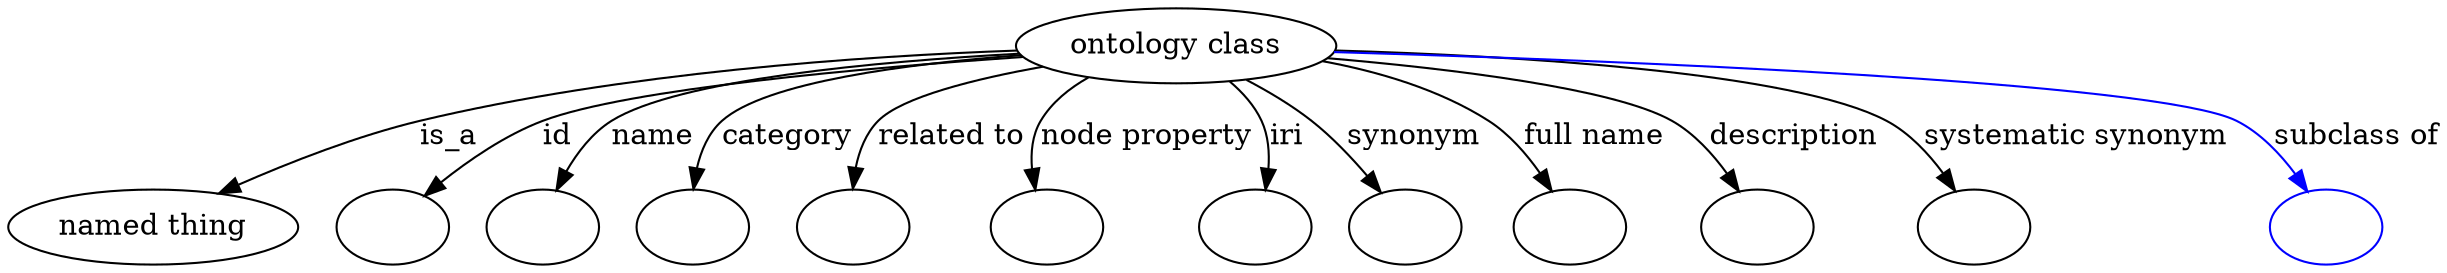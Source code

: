 digraph {
	graph [bb="0,0,983.89,122"];
	node [label="\N"];
	"ontology class"	 [height=0.5,
		label="ontology class",
		pos="493.07,104",
		width=1.6931];
	"named thing"	 [height=0.5,
		pos="54.069,18",
		width=1.5019];
	"ontology class" -> "named thing"	 [label=is_a,
		lp="197.35,61",
		pos="e,85.774,32.602 432.76,101.34 370.18,97.564 269.85,88.638 185.52,68 154.39,60.383 120.64,47.436 95.125,36.625"];
	id	 [color=black,
		height=0.5,
		label="",
		pos="153.07,18",
		width=0.75];
	"ontology class" -> id	 [color=black,
		label=id,
		lp="248.51,61",
		pos="e,171.91,31.309 435.24,98.19 372.57,91.454 276.87,79.764 242.18,68 220.35,60.598 197.72,47.829 180.73,37.048",
		style=solid];
	name	 [color=black,
		height=0.5,
		label="",
		pos="225.07,18",
		width=0.75];
	"ontology class" -> name	 [color=black,
		label=name,
		lp="291.23,61",
		pos="e,236.97,34.173 435.04,98.386 380.35,92.383 302.88,81.829 275.75,68 263.54,61.773 252.39,51.553 243.68,41.971",
		style=solid];
	category	 [color=black,
		height=0.5,
		label="",
		pos="297.07,18",
		width=0.75];
	"ontology class" -> category	 [color=black,
		label=category,
		lp="345.17,61",
		pos="e,301.24,35.818 436.04,97.583 393.05,91.751 338.58,81.921 320.88,68 313.6,62.277 308.42,53.783 304.81,45.413",
		style=solid];
	"related to"	 [color=black,
		height=0.5,
		label="",
		pos="369.07,18",
		width=0.75];
	"ontology class" -> "related to"	 [color=black,
		label="related to",
		lp="406.31,61",
		pos="e,368.59,36.2 443.3,93.432 417.06,86.878 388.51,77.846 379.6,68 374.22,62.055 371.32,54.074 369.83,46.237",
		style=solid];
	"node property"	 [color=black,
		height=0.5,
		label="",
		pos="441.07,18",
		width=0.75];
	"ontology class" -> "node property"	 [color=black,
		label="node property",
		lp="479.14,61",
		pos="e,436.52,36.109 460.11,88.845 452.06,83.466 444.47,76.565 439.93,68 436.44,61.431 435.42,53.661 435.6,46.23",
		style=solid];
	iri	 [color=black,
		height=0.5,
		label="",
		pos="513.07,18",
		width=0.75];
	"ontology class" -> iri	 [color=black,
		label=iri,
		lp="530.29,61",
		pos="e,520.53,35.478 511.11,86.442 515.56,80.996 519.72,74.66 522.07,68 524.61,60.795 524.4,52.741 523.01,45.237",
		style=solid];
	synonym	 [color=black,
		height=0.5,
		label="",
		pos="585.07,18",
		width=0.75];
	"ontology class" -> synonym	 [color=black,
		label=synonym,
		lp="579.74,61",
		pos="e,571.98,34.008 516.7,87.237 524.4,81.432 532.82,74.696 540.07,68 548.87,59.87 557.84,50.226 565.44,41.587",
		style=solid];
	"full name"	 [color=black,
		height=0.5,
		label="",
		pos="657.07,18",
		width=0.75];
	"ontology class" -> "full name"	 [color=black,
		label="full name",
		lp="653.7,61",
		pos="e,644.88,34.514 544.26,94.047 565.36,88.475 589.43,80.135 609.07,68 620,61.25 630.16,51.437 638.29,42.289",
		style=solid];
	description	 [color=black,
		height=0.5,
		label="",
		pos="729.07,18",
		width=0.75];
	"ontology class" -> description	 [color=black,
		label=description,
		lp="733.17,61",
		pos="e,718.16,35.042 550.02,97.35 597.74,91.038 661.57,80.65 684.07,68 694.83,61.953 704.37,52.381 711.87,43.223",
		style=solid];
	"systematic synonym"	 [color=black,
		height=0.5,
		label="",
		pos="814.07,18",
		width=0.75];
	"ontology class" -> "systematic synonym"	 [color=black,
		label="systematic synonym",
		lp="843.04,61",
		pos="e,803.32,34.81 553.33,100.9 622.71,96.511 731.79,86.821 768.07,68 779.41,62.118 789.38,52.266 797.12,42.856",
		style=solid];
	"subclass of"	 [color=blue,
		height=0.5,
		label="",
		pos="951.07,18",
		width=0.75];
	"ontology class" -> "subclass of"	 [color=blue,
		label="subclass of",
		lp="952.98,61",
		pos="e,940.11,35.009 553.57,101.08 660.22,95.59 873.34,82.914 904.07,68 915.67,62.367 925.87,52.554 933.77,43.105",
		style=solid];
}
